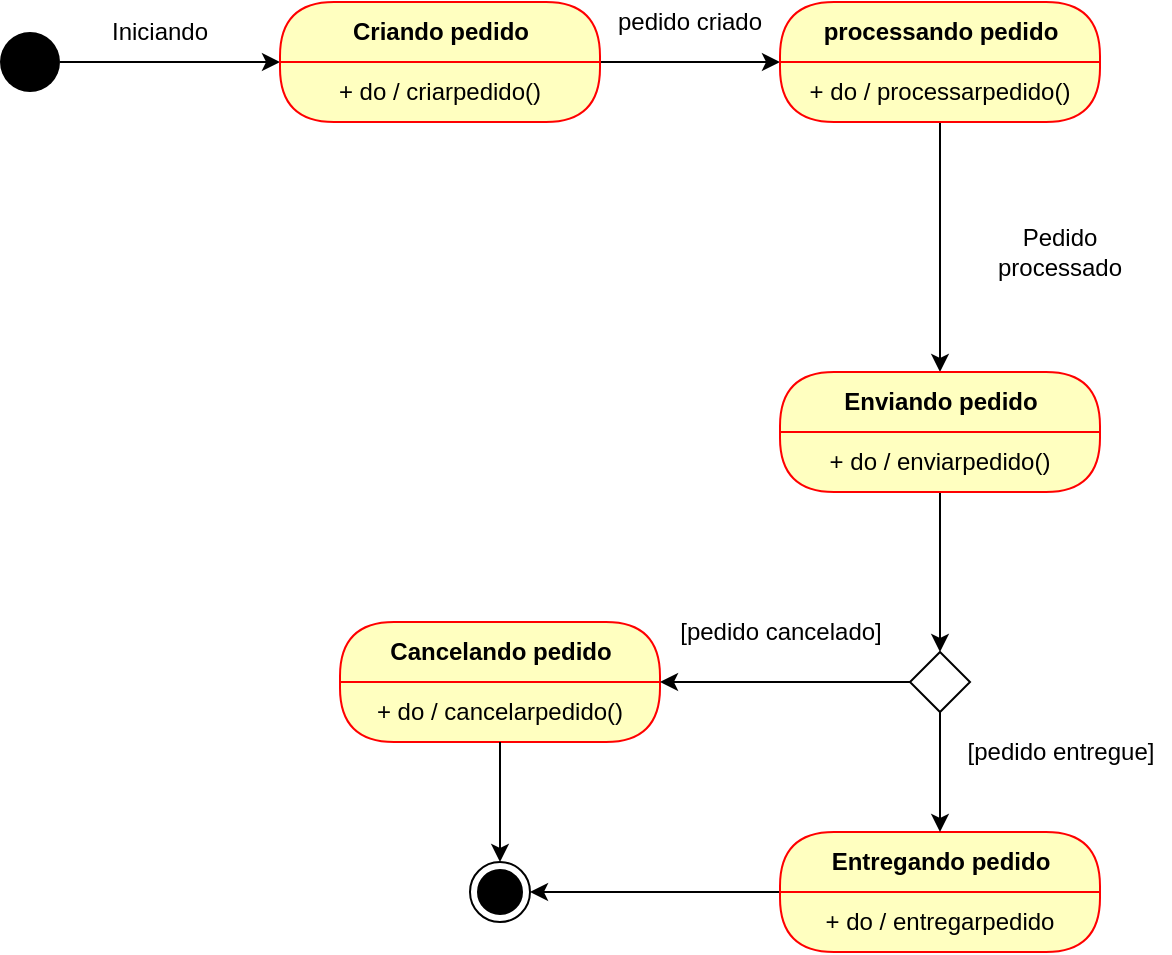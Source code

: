 <mxfile version="13.9.9" type="device"><diagram id="mhqWbukmq2FxmOKYo7Oc" name="Página-1"><mxGraphModel dx="1086" dy="806" grid="1" gridSize="10" guides="1" tooltips="1" connect="1" arrows="1" fold="1" page="1" pageScale="1" pageWidth="827" pageHeight="1169" math="0" shadow="0"><root><mxCell id="0"/><mxCell id="1" parent="0"/><mxCell id="2JMWE4HBdI-SLsV8_ODN-9" style="edgeStyle=orthogonalEdgeStyle;rounded=0;orthogonalLoop=1;jettySize=auto;html=1;" parent="1" source="2JMWE4HBdI-SLsV8_ODN-2" edge="1"><mxGeometry relative="1" as="geometry"><mxPoint x="200" y="85" as="targetPoint"/></mxGeometry></mxCell><mxCell id="2JMWE4HBdI-SLsV8_ODN-2" value="" style="ellipse;fillColor=#000000;strokeColor=none;" parent="1" vertex="1"><mxGeometry x="60" y="70" width="30" height="30" as="geometry"/></mxCell><mxCell id="2JMWE4HBdI-SLsV8_ODN-15" style="edgeStyle=orthogonalEdgeStyle;rounded=0;orthogonalLoop=1;jettySize=auto;html=1;" parent="1" source="2JMWE4HBdI-SLsV8_ODN-3" edge="1"><mxGeometry relative="1" as="geometry"><mxPoint x="450" y="85" as="targetPoint"/></mxGeometry></mxCell><mxCell id="2JMWE4HBdI-SLsV8_ODN-3" value="Criando pedido" style="swimlane;html=1;fontStyle=1;align=center;verticalAlign=middle;childLayout=stackLayout;horizontal=1;startSize=30;horizontalStack=0;resizeParent=0;resizeLast=1;container=0;fontColor=#000000;collapsible=0;rounded=1;arcSize=30;strokeColor=#ff0000;fillColor=#ffffc0;swimlaneFillColor=#ffffc0;dropTarget=0;" parent="1" vertex="1"><mxGeometry x="200" y="55" width="160" height="60" as="geometry"/></mxCell><mxCell id="2JMWE4HBdI-SLsV8_ODN-4" value="+ do / criarpedido()" style="text;html=1;strokeColor=none;fillColor=none;align=center;verticalAlign=middle;spacingLeft=4;spacingRight=4;whiteSpace=wrap;overflow=hidden;rotatable=0;fontColor=#000000;" parent="2JMWE4HBdI-SLsV8_ODN-3" vertex="1"><mxGeometry y="30" width="160" height="30" as="geometry"/></mxCell><mxCell id="2JMWE4HBdI-SLsV8_ODN-11" value="Subtitle" style="text;html=1;strokeColor=none;fillColor=none;align=center;verticalAlign=middle;spacingLeft=4;spacingRight=4;whiteSpace=wrap;overflow=hidden;rotatable=0;fontColor=#000000;" parent="2JMWE4HBdI-SLsV8_ODN-3" vertex="1"><mxGeometry y="60" width="160" as="geometry"/></mxCell><mxCell id="2JMWE4HBdI-SLsV8_ODN-19" style="edgeStyle=orthogonalEdgeStyle;rounded=0;orthogonalLoop=1;jettySize=auto;html=1;" parent="1" source="2JMWE4HBdI-SLsV8_ODN-12" edge="1"><mxGeometry relative="1" as="geometry"><mxPoint x="530" y="240" as="targetPoint"/></mxGeometry></mxCell><mxCell id="2JMWE4HBdI-SLsV8_ODN-12" value="processando pedido" style="swimlane;html=1;fontStyle=1;align=center;verticalAlign=middle;childLayout=stackLayout;horizontal=1;startSize=30;horizontalStack=0;resizeParent=0;resizeLast=1;container=0;fontColor=#000000;collapsible=0;rounded=1;arcSize=30;strokeColor=#ff0000;fillColor=#ffffc0;swimlaneFillColor=#ffffc0;dropTarget=0;" parent="1" vertex="1"><mxGeometry x="450" y="55" width="160" height="60" as="geometry"/></mxCell><mxCell id="2JMWE4HBdI-SLsV8_ODN-13" value="+ do / processarpedido()" style="text;html=1;strokeColor=none;fillColor=none;align=center;verticalAlign=middle;spacingLeft=4;spacingRight=4;whiteSpace=wrap;overflow=hidden;rotatable=0;fontColor=#000000;" parent="2JMWE4HBdI-SLsV8_ODN-12" vertex="1"><mxGeometry y="30" width="160" height="30" as="geometry"/></mxCell><mxCell id="2JMWE4HBdI-SLsV8_ODN-14" value="Subtitle" style="text;html=1;strokeColor=none;fillColor=none;align=center;verticalAlign=middle;spacingLeft=4;spacingRight=4;whiteSpace=wrap;overflow=hidden;rotatable=0;fontColor=#000000;" parent="2JMWE4HBdI-SLsV8_ODN-12" vertex="1"><mxGeometry y="60" width="160" as="geometry"/></mxCell><mxCell id="2JMWE4HBdI-SLsV8_ODN-16" value="Iniciando" style="text;html=1;strokeColor=none;fillColor=none;align=center;verticalAlign=middle;whiteSpace=wrap;rounded=0;" parent="1" vertex="1"><mxGeometry x="120" y="60" width="40" height="20" as="geometry"/></mxCell><mxCell id="2JMWE4HBdI-SLsV8_ODN-17" value="pedido criado" style="text;html=1;strokeColor=none;fillColor=none;align=center;verticalAlign=middle;whiteSpace=wrap;rounded=0;" parent="1" vertex="1"><mxGeometry x="360" y="55" width="90" height="20" as="geometry"/></mxCell><mxCell id="2JMWE4HBdI-SLsV8_ODN-20" value="Pedido processado" style="text;html=1;strokeColor=none;fillColor=none;align=center;verticalAlign=middle;whiteSpace=wrap;rounded=0;" parent="1" vertex="1"><mxGeometry x="540" y="170" width="100" height="20" as="geometry"/></mxCell><mxCell id="IKNXcpza5GRsG5D0cPsy-2" style="edgeStyle=orthogonalEdgeStyle;rounded=0;orthogonalLoop=1;jettySize=auto;html=1;entryX=0.5;entryY=0;entryDx=0;entryDy=0;" edge="1" parent="1" source="2JMWE4HBdI-SLsV8_ODN-21" target="IKNXcpza5GRsG5D0cPsy-1"><mxGeometry relative="1" as="geometry"/></mxCell><mxCell id="2JMWE4HBdI-SLsV8_ODN-21" value="Enviando pedido" style="swimlane;html=1;fontStyle=1;align=center;verticalAlign=middle;childLayout=stackLayout;horizontal=1;startSize=30;horizontalStack=0;resizeParent=0;resizeLast=1;container=0;fontColor=#000000;collapsible=0;rounded=1;arcSize=30;strokeColor=#ff0000;fillColor=#ffffc0;swimlaneFillColor=#ffffc0;dropTarget=0;" parent="1" vertex="1"><mxGeometry x="450" y="240" width="160" height="60" as="geometry"/></mxCell><mxCell id="2JMWE4HBdI-SLsV8_ODN-22" value="+ do / enviarpedido()" style="text;html=1;strokeColor=none;fillColor=none;align=center;verticalAlign=middle;spacingLeft=4;spacingRight=4;whiteSpace=wrap;overflow=hidden;rotatable=0;fontColor=#000000;" parent="2JMWE4HBdI-SLsV8_ODN-21" vertex="1"><mxGeometry y="30" width="160" height="30" as="geometry"/></mxCell><mxCell id="2JMWE4HBdI-SLsV8_ODN-23" value="Subtitle" style="text;html=1;strokeColor=none;fillColor=none;align=center;verticalAlign=middle;spacingLeft=4;spacingRight=4;whiteSpace=wrap;overflow=hidden;rotatable=0;fontColor=#000000;" parent="2JMWE4HBdI-SLsV8_ODN-21" vertex="1"><mxGeometry y="60" width="160" as="geometry"/></mxCell><mxCell id="2JMWE4HBdI-SLsV8_ODN-24" value="Cancelando pedido" style="swimlane;html=1;fontStyle=1;align=center;verticalAlign=middle;childLayout=stackLayout;horizontal=1;startSize=30;horizontalStack=0;resizeParent=0;resizeLast=1;container=0;fontColor=#000000;collapsible=0;rounded=1;arcSize=30;strokeColor=#ff0000;fillColor=#ffffc0;swimlaneFillColor=#ffffc0;dropTarget=0;" parent="1" vertex="1"><mxGeometry x="230" y="365" width="160" height="60" as="geometry"/></mxCell><mxCell id="2JMWE4HBdI-SLsV8_ODN-25" value="+ do / cancelarpedido()" style="text;html=1;strokeColor=none;fillColor=none;align=center;verticalAlign=middle;spacingLeft=4;spacingRight=4;whiteSpace=wrap;overflow=hidden;rotatable=0;fontColor=#000000;" parent="2JMWE4HBdI-SLsV8_ODN-24" vertex="1"><mxGeometry y="30" width="160" height="30" as="geometry"/></mxCell><mxCell id="2JMWE4HBdI-SLsV8_ODN-26" value="Subtitle" style="text;html=1;strokeColor=none;fillColor=none;align=center;verticalAlign=middle;spacingLeft=4;spacingRight=4;whiteSpace=wrap;overflow=hidden;rotatable=0;fontColor=#000000;" parent="2JMWE4HBdI-SLsV8_ODN-24" vertex="1"><mxGeometry y="60" width="160" as="geometry"/></mxCell><mxCell id="IKNXcpza5GRsG5D0cPsy-4" style="edgeStyle=orthogonalEdgeStyle;rounded=0;orthogonalLoop=1;jettySize=auto;html=1;entryX=1;entryY=0.5;entryDx=0;entryDy=0;" edge="1" parent="1" source="2JMWE4HBdI-SLsV8_ODN-32" target="2JMWE4HBdI-SLsV8_ODN-42"><mxGeometry relative="1" as="geometry"/></mxCell><mxCell id="2JMWE4HBdI-SLsV8_ODN-32" value="Entregando pedido" style="swimlane;html=1;fontStyle=1;align=center;verticalAlign=middle;childLayout=stackLayout;horizontal=1;startSize=30;horizontalStack=0;resizeParent=0;resizeLast=1;container=0;fontColor=#000000;collapsible=0;rounded=1;arcSize=30;strokeColor=#ff0000;fillColor=#ffffc0;swimlaneFillColor=#ffffc0;dropTarget=0;" parent="1" vertex="1"><mxGeometry x="450" y="470" width="160" height="60" as="geometry"/></mxCell><mxCell id="2JMWE4HBdI-SLsV8_ODN-33" value="+ do / entregarpedido" style="text;html=1;strokeColor=none;fillColor=none;align=center;verticalAlign=middle;spacingLeft=4;spacingRight=4;whiteSpace=wrap;overflow=hidden;rotatable=0;fontColor=#000000;" parent="2JMWE4HBdI-SLsV8_ODN-32" vertex="1"><mxGeometry y="30" width="160" height="30" as="geometry"/></mxCell><mxCell id="2JMWE4HBdI-SLsV8_ODN-34" value="Subtitle" style="text;html=1;strokeColor=none;fillColor=none;align=center;verticalAlign=middle;spacingLeft=4;spacingRight=4;whiteSpace=wrap;overflow=hidden;rotatable=0;fontColor=#000000;" parent="2JMWE4HBdI-SLsV8_ODN-32" vertex="1"><mxGeometry y="60" width="160" as="geometry"/></mxCell><mxCell id="2JMWE4HBdI-SLsV8_ODN-42" value="" style="ellipse;html=1;shape=endState;fillColor=#000000;strokeColor=#000000;" parent="1" vertex="1"><mxGeometry x="295" y="485" width="30" height="30" as="geometry"/></mxCell><mxCell id="IKNXcpza5GRsG5D0cPsy-3" style="edgeStyle=orthogonalEdgeStyle;rounded=0;orthogonalLoop=1;jettySize=auto;html=1;" edge="1" parent="1" source="IKNXcpza5GRsG5D0cPsy-1" target="2JMWE4HBdI-SLsV8_ODN-32"><mxGeometry relative="1" as="geometry"/></mxCell><mxCell id="IKNXcpza5GRsG5D0cPsy-6" style="edgeStyle=orthogonalEdgeStyle;rounded=0;orthogonalLoop=1;jettySize=auto;html=1;" edge="1" parent="1" source="IKNXcpza5GRsG5D0cPsy-1"><mxGeometry relative="1" as="geometry"><mxPoint x="390" y="395" as="targetPoint"/></mxGeometry></mxCell><mxCell id="IKNXcpza5GRsG5D0cPsy-1" value="" style="rhombus;" vertex="1" parent="1"><mxGeometry x="515" y="380" width="30" height="30" as="geometry"/></mxCell><mxCell id="IKNXcpza5GRsG5D0cPsy-5" style="edgeStyle=orthogonalEdgeStyle;rounded=0;orthogonalLoop=1;jettySize=auto;html=1;entryX=0.5;entryY=0;entryDx=0;entryDy=0;" edge="1" parent="1" source="2JMWE4HBdI-SLsV8_ODN-25" target="2JMWE4HBdI-SLsV8_ODN-42"><mxGeometry relative="1" as="geometry"><mxPoint x="315" y="480" as="targetPoint"/></mxGeometry></mxCell><mxCell id="IKNXcpza5GRsG5D0cPsy-8" value="[pedido cancelado]" style="text;html=1;align=center;verticalAlign=middle;resizable=0;points=[];autosize=1;" vertex="1" parent="1"><mxGeometry x="390" y="360" width="120" height="20" as="geometry"/></mxCell><mxCell id="IKNXcpza5GRsG5D0cPsy-9" value="[pedido entregue]" style="text;html=1;align=center;verticalAlign=middle;resizable=0;points=[];autosize=1;" vertex="1" parent="1"><mxGeometry x="535" y="420" width="110" height="20" as="geometry"/></mxCell></root></mxGraphModel></diagram></mxfile>